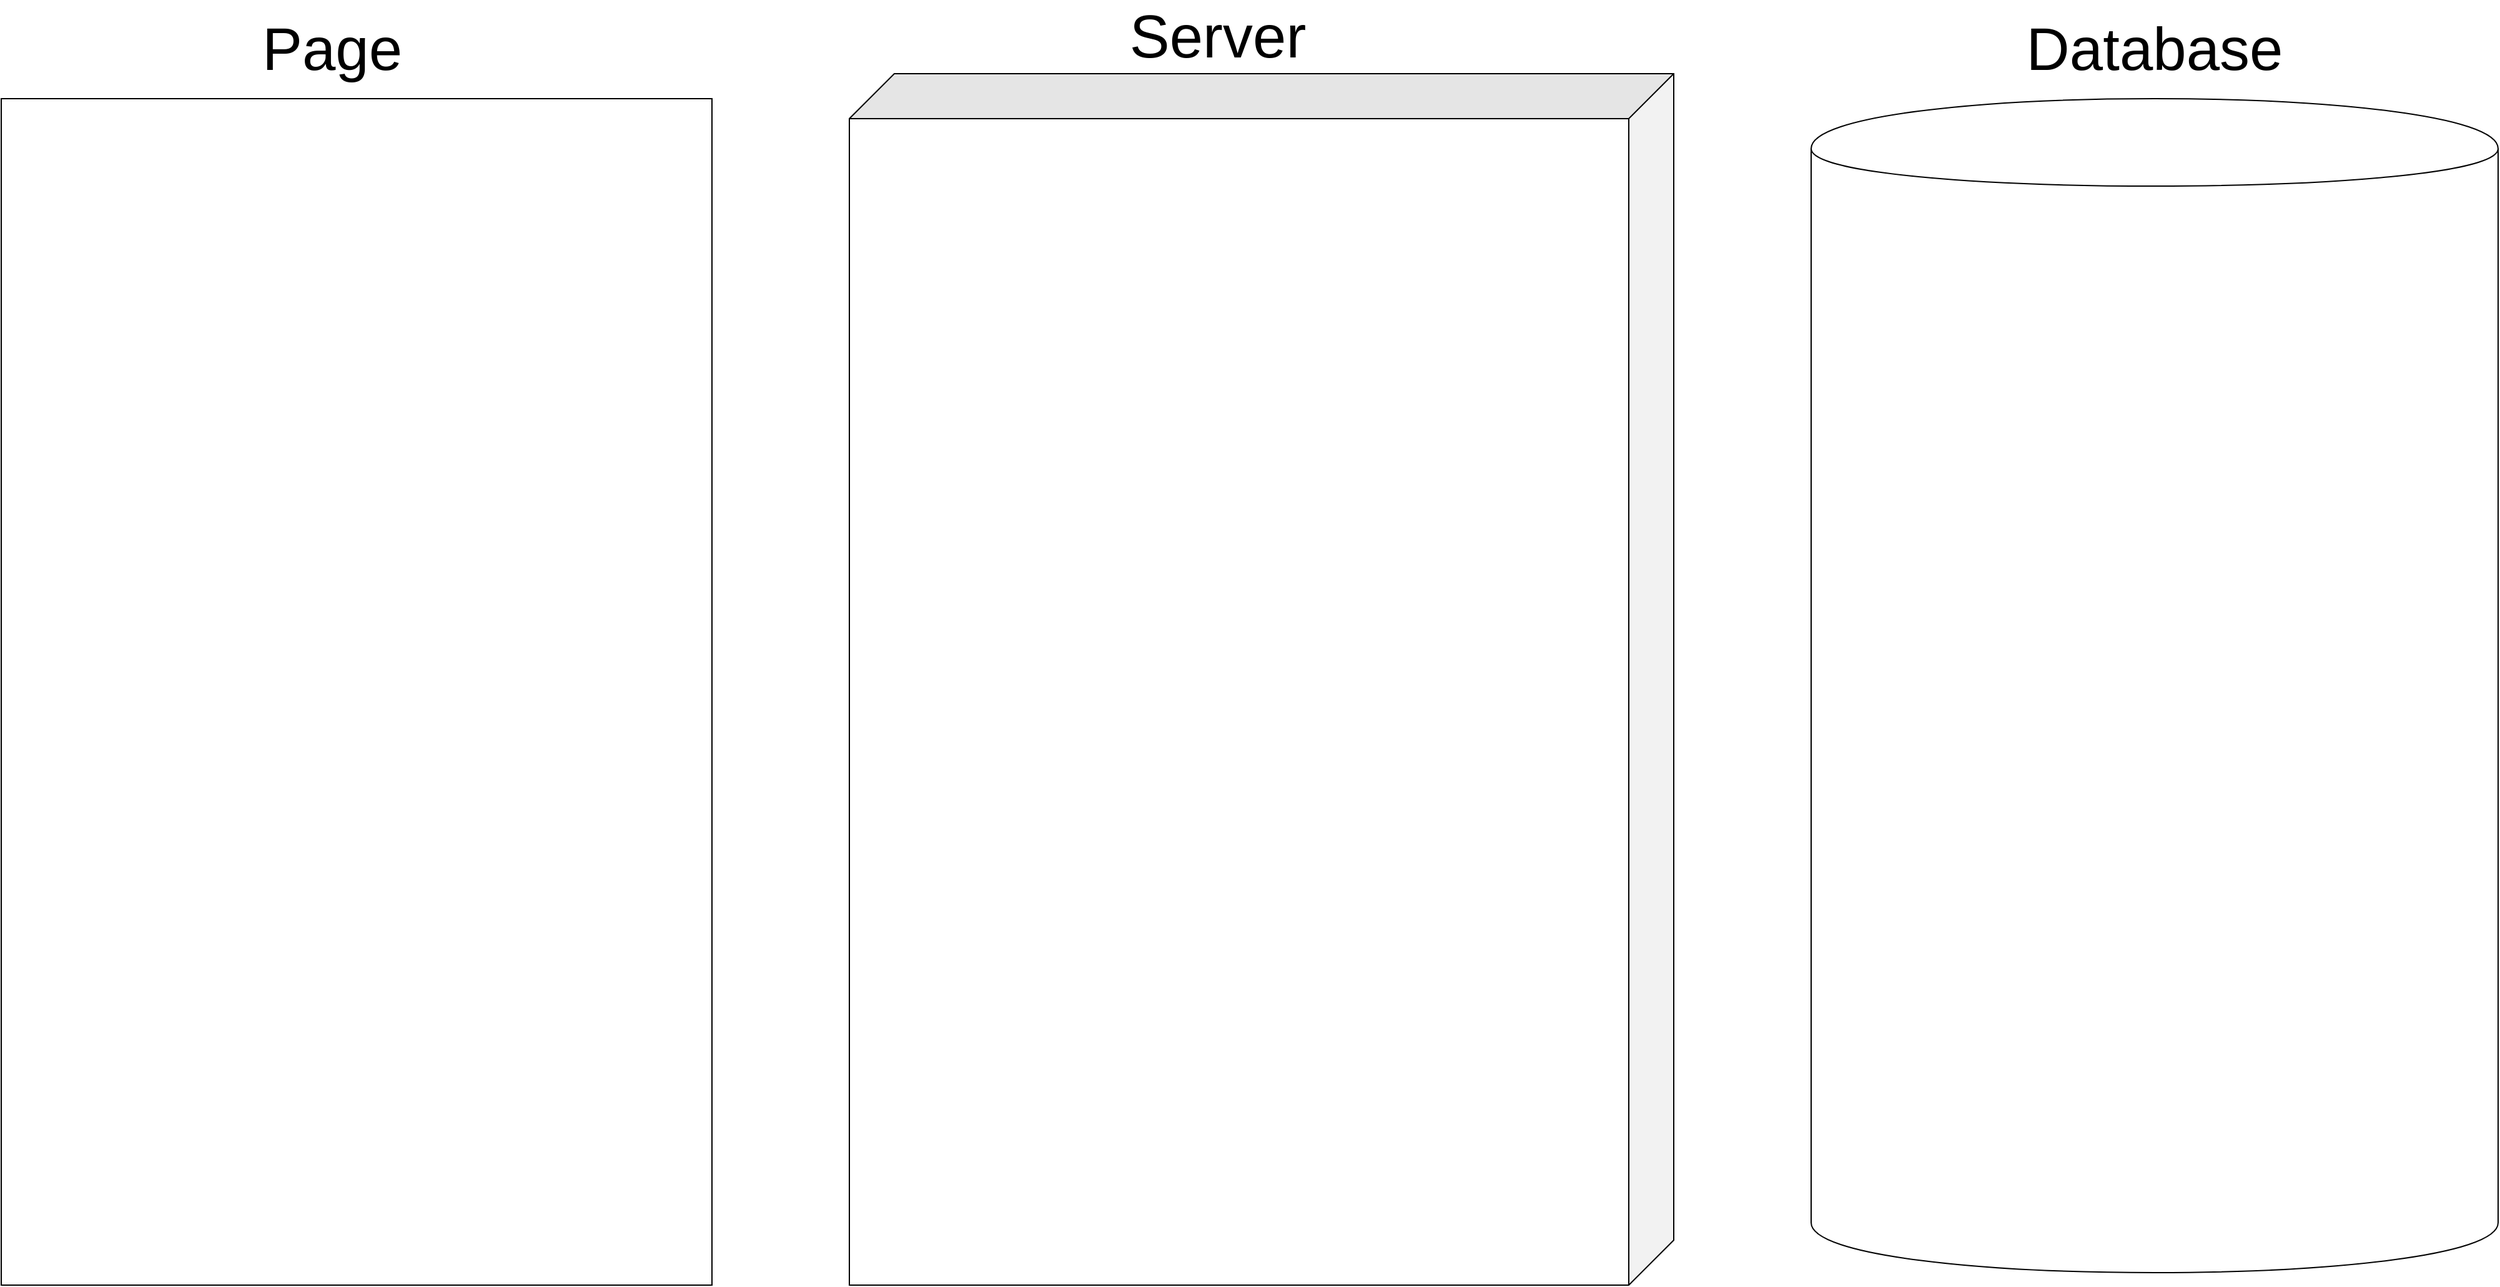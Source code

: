 <mxfile version="10.6.8" type="github"><diagram id="y7g6Tgo3AFXQID4oSlZn" name="Page-1"><mxGraphModel dx="3105" dy="1234" grid="1" gridSize="10" guides="1" tooltips="1" connect="1" arrows="1" fold="1" page="1" pageScale="1" pageWidth="827" pageHeight="1169" math="0" shadow="0"><root><mxCell id="0"/><mxCell id="1" parent="0"/><mxCell id="zDNbF8hn5vGX4dSaiktw-1" value="" style="rounded=0;whiteSpace=wrap;html=1;" parent="1" vertex="1"><mxGeometry x="-679" y="250" width="569" height="950" as="geometry"/></mxCell><mxCell id="zDNbF8hn5vGX4dSaiktw-4" value="&lt;font style=&quot;font-size: 48px&quot;&gt;Page&lt;/font&gt;" style="text;html=1;strokeColor=none;fillColor=none;align=center;verticalAlign=middle;whiteSpace=wrap;rounded=0;" parent="1" vertex="1"><mxGeometry x="-434" y="200" width="40" height="20" as="geometry"/></mxCell><mxCell id="zDNbF8hn5vGX4dSaiktw-5" value="&lt;font style=&quot;font-size: 48px&quot;&gt;Server&lt;/font&gt;" style="text;html=1;strokeColor=none;fillColor=none;align=center;verticalAlign=middle;whiteSpace=wrap;rounded=0;" parent="1" vertex="1"><mxGeometry x="275" y="190" width="40" height="20" as="geometry"/></mxCell><mxCell id="zDNbF8hn5vGX4dSaiktw-6" value="&lt;font style=&quot;font-size: 48px&quot;&gt;Database&lt;/font&gt;" style="text;html=1;strokeColor=none;fillColor=none;align=center;verticalAlign=middle;whiteSpace=wrap;rounded=0;" parent="1" vertex="1"><mxGeometry x="1025" y="200" width="40" height="20" as="geometry"/></mxCell><mxCell id="zDNbF8hn5vGX4dSaiktw-7" value="" style="shape=cube;whiteSpace=wrap;html=1;boundedLbl=1;backgroundOutline=1;darkOpacity=0.05;darkOpacity2=0.1;size=36;rotation=0;direction=south;" parent="1" vertex="1"><mxGeometry y="230" width="660" height="970" as="geometry"/></mxCell><mxCell id="zDNbF8hn5vGX4dSaiktw-8" value="" style="shape=cylinder;whiteSpace=wrap;html=1;boundedLbl=1;backgroundOutline=1;" parent="1" vertex="1"><mxGeometry x="770" y="250" width="550" height="940" as="geometry"/></mxCell></root></mxGraphModel></diagram></mxfile>